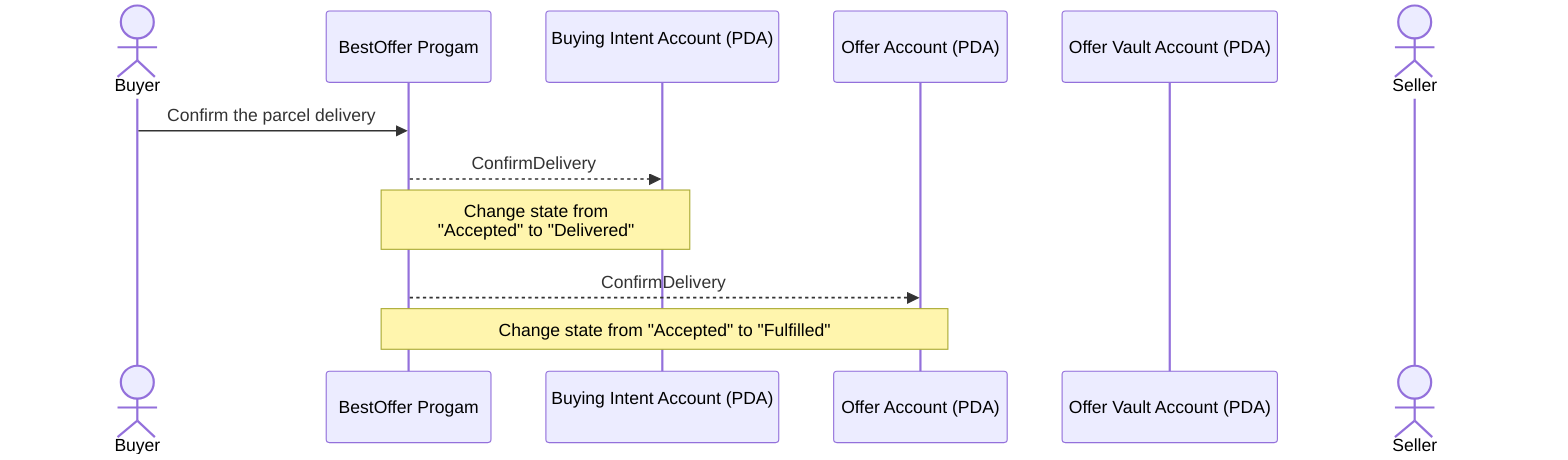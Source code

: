 sequenceDiagram
    actor Buyer as Buyer
    participant Main as BestOffer Progam
    participant BuyingIntent as Buying Intent Account (PDA)<br/>
    participant Offer as Offer Account (PDA)
    participant Vault as Offer Vault Account (PDA)
    actor Seller as Seller
    Buyer ->> Main: Confirm the parcel delivery
    Main -->> BuyingIntent: ConfirmDelivery
    Note over Main, BuyingIntent: Change state from <br/>"Accepted" to "Delivered"
    Main -->> Offer: ConfirmDelivery
    Note over Main, Offer: Change state from "Accepted" to "Fulfilled"